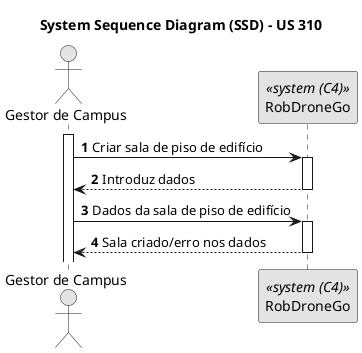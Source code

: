 @startuml
skinparam monochrome true
skinparam packageStyle rectangle
skinparam shadowing false

title System Sequence Diagram (SSD) - US 310
autonumber

actor "Gestor de Campus" as Gestor
participant "RobDroneGo" as Sistema <<system (C4)>>


activate Gestor

    Gestor -> Sistema : Criar sala de piso de edifício
    activate Sistema
        Sistema --> Gestor : Introduz dados
    deactivate Sistema

    Gestor -> Sistema : Dados da sala de piso de edifício
    activate Sistema
        Sistema --> Gestor : Sala criado/erro nos dados
    deactivate Sistema

@enduml